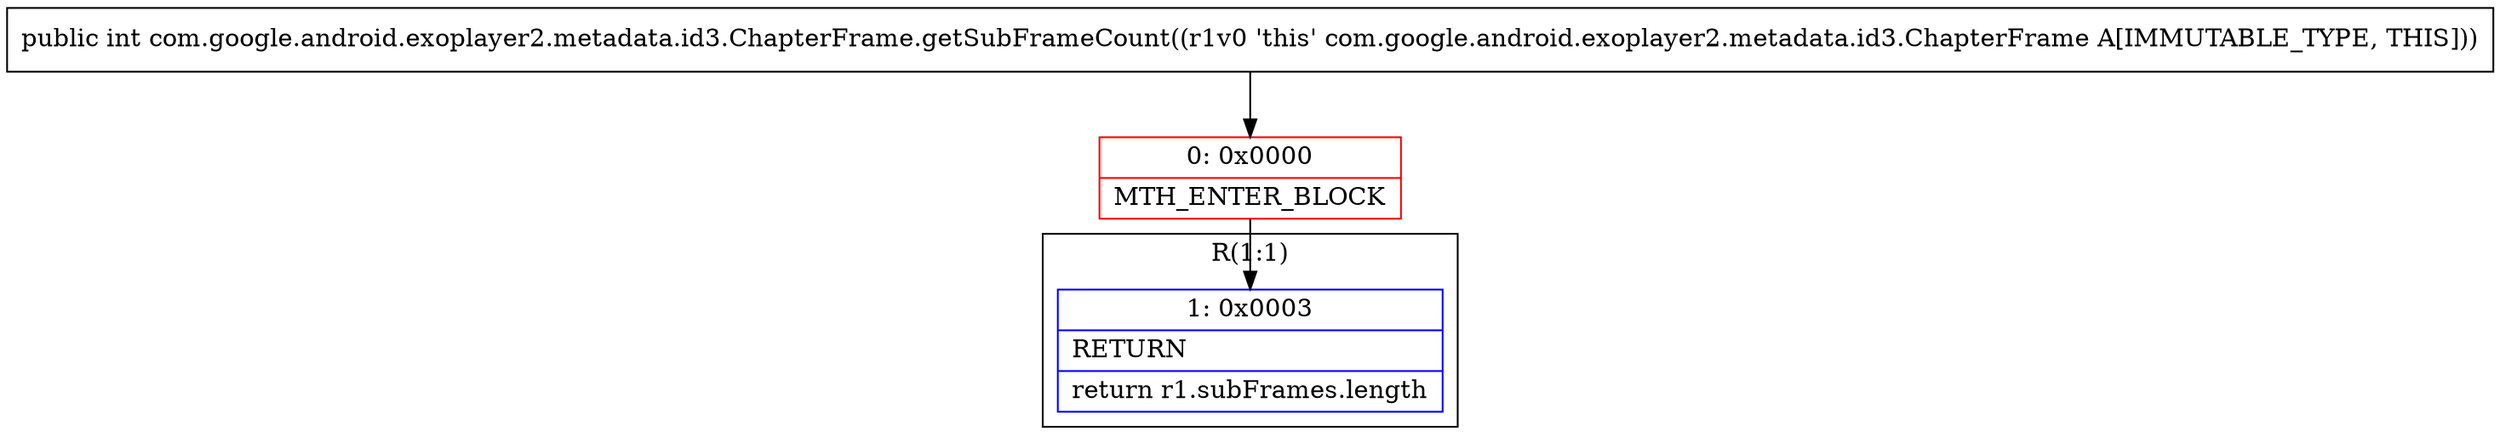 digraph "CFG forcom.google.android.exoplayer2.metadata.id3.ChapterFrame.getSubFrameCount()I" {
subgraph cluster_Region_1443730249 {
label = "R(1:1)";
node [shape=record,color=blue];
Node_1 [shape=record,label="{1\:\ 0x0003|RETURN\l|return r1.subFrames.length\l}"];
}
Node_0 [shape=record,color=red,label="{0\:\ 0x0000|MTH_ENTER_BLOCK\l}"];
MethodNode[shape=record,label="{public int com.google.android.exoplayer2.metadata.id3.ChapterFrame.getSubFrameCount((r1v0 'this' com.google.android.exoplayer2.metadata.id3.ChapterFrame A[IMMUTABLE_TYPE, THIS])) }"];
MethodNode -> Node_0;
Node_0 -> Node_1;
}

